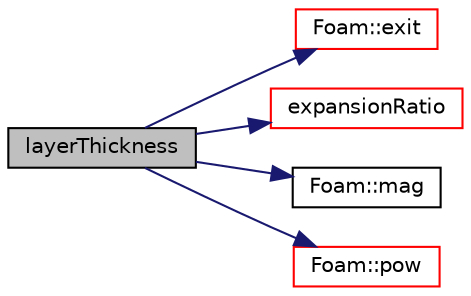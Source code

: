 digraph "layerThickness"
{
  bgcolor="transparent";
  edge [fontname="Helvetica",fontsize="10",labelfontname="Helvetica",labelfontsize="10"];
  node [fontname="Helvetica",fontsize="10",shape=record];
  rankdir="LR";
  Node513 [label="layerThickness",height=0.2,width=0.4,color="black", fillcolor="grey75", style="filled", fontcolor="black"];
  Node513 -> Node514 [color="midnightblue",fontsize="10",style="solid",fontname="Helvetica"];
  Node514 [label="Foam::exit",height=0.2,width=0.4,color="red",URL="$a21851.html#a06ca7250d8e89caf05243ec094843642"];
  Node513 -> Node563 [color="midnightblue",fontsize="10",style="solid",fontname="Helvetica"];
  Node563 [label="expansionRatio",height=0.2,width=0.4,color="red",URL="$a25893.html#acf17ba8644df8cad8ebd2acd9ea653d4"];
  Node513 -> Node568 [color="midnightblue",fontsize="10",style="solid",fontname="Helvetica"];
  Node568 [label="Foam::mag",height=0.2,width=0.4,color="black",URL="$a21851.html#a929da2a3fdcf3dacbbe0487d3a330dae"];
  Node513 -> Node538 [color="midnightblue",fontsize="10",style="solid",fontname="Helvetica"];
  Node538 [label="Foam::pow",height=0.2,width=0.4,color="red",URL="$a21851.html#a7500c8e9d27a442adc75e287de074c7c"];
}
